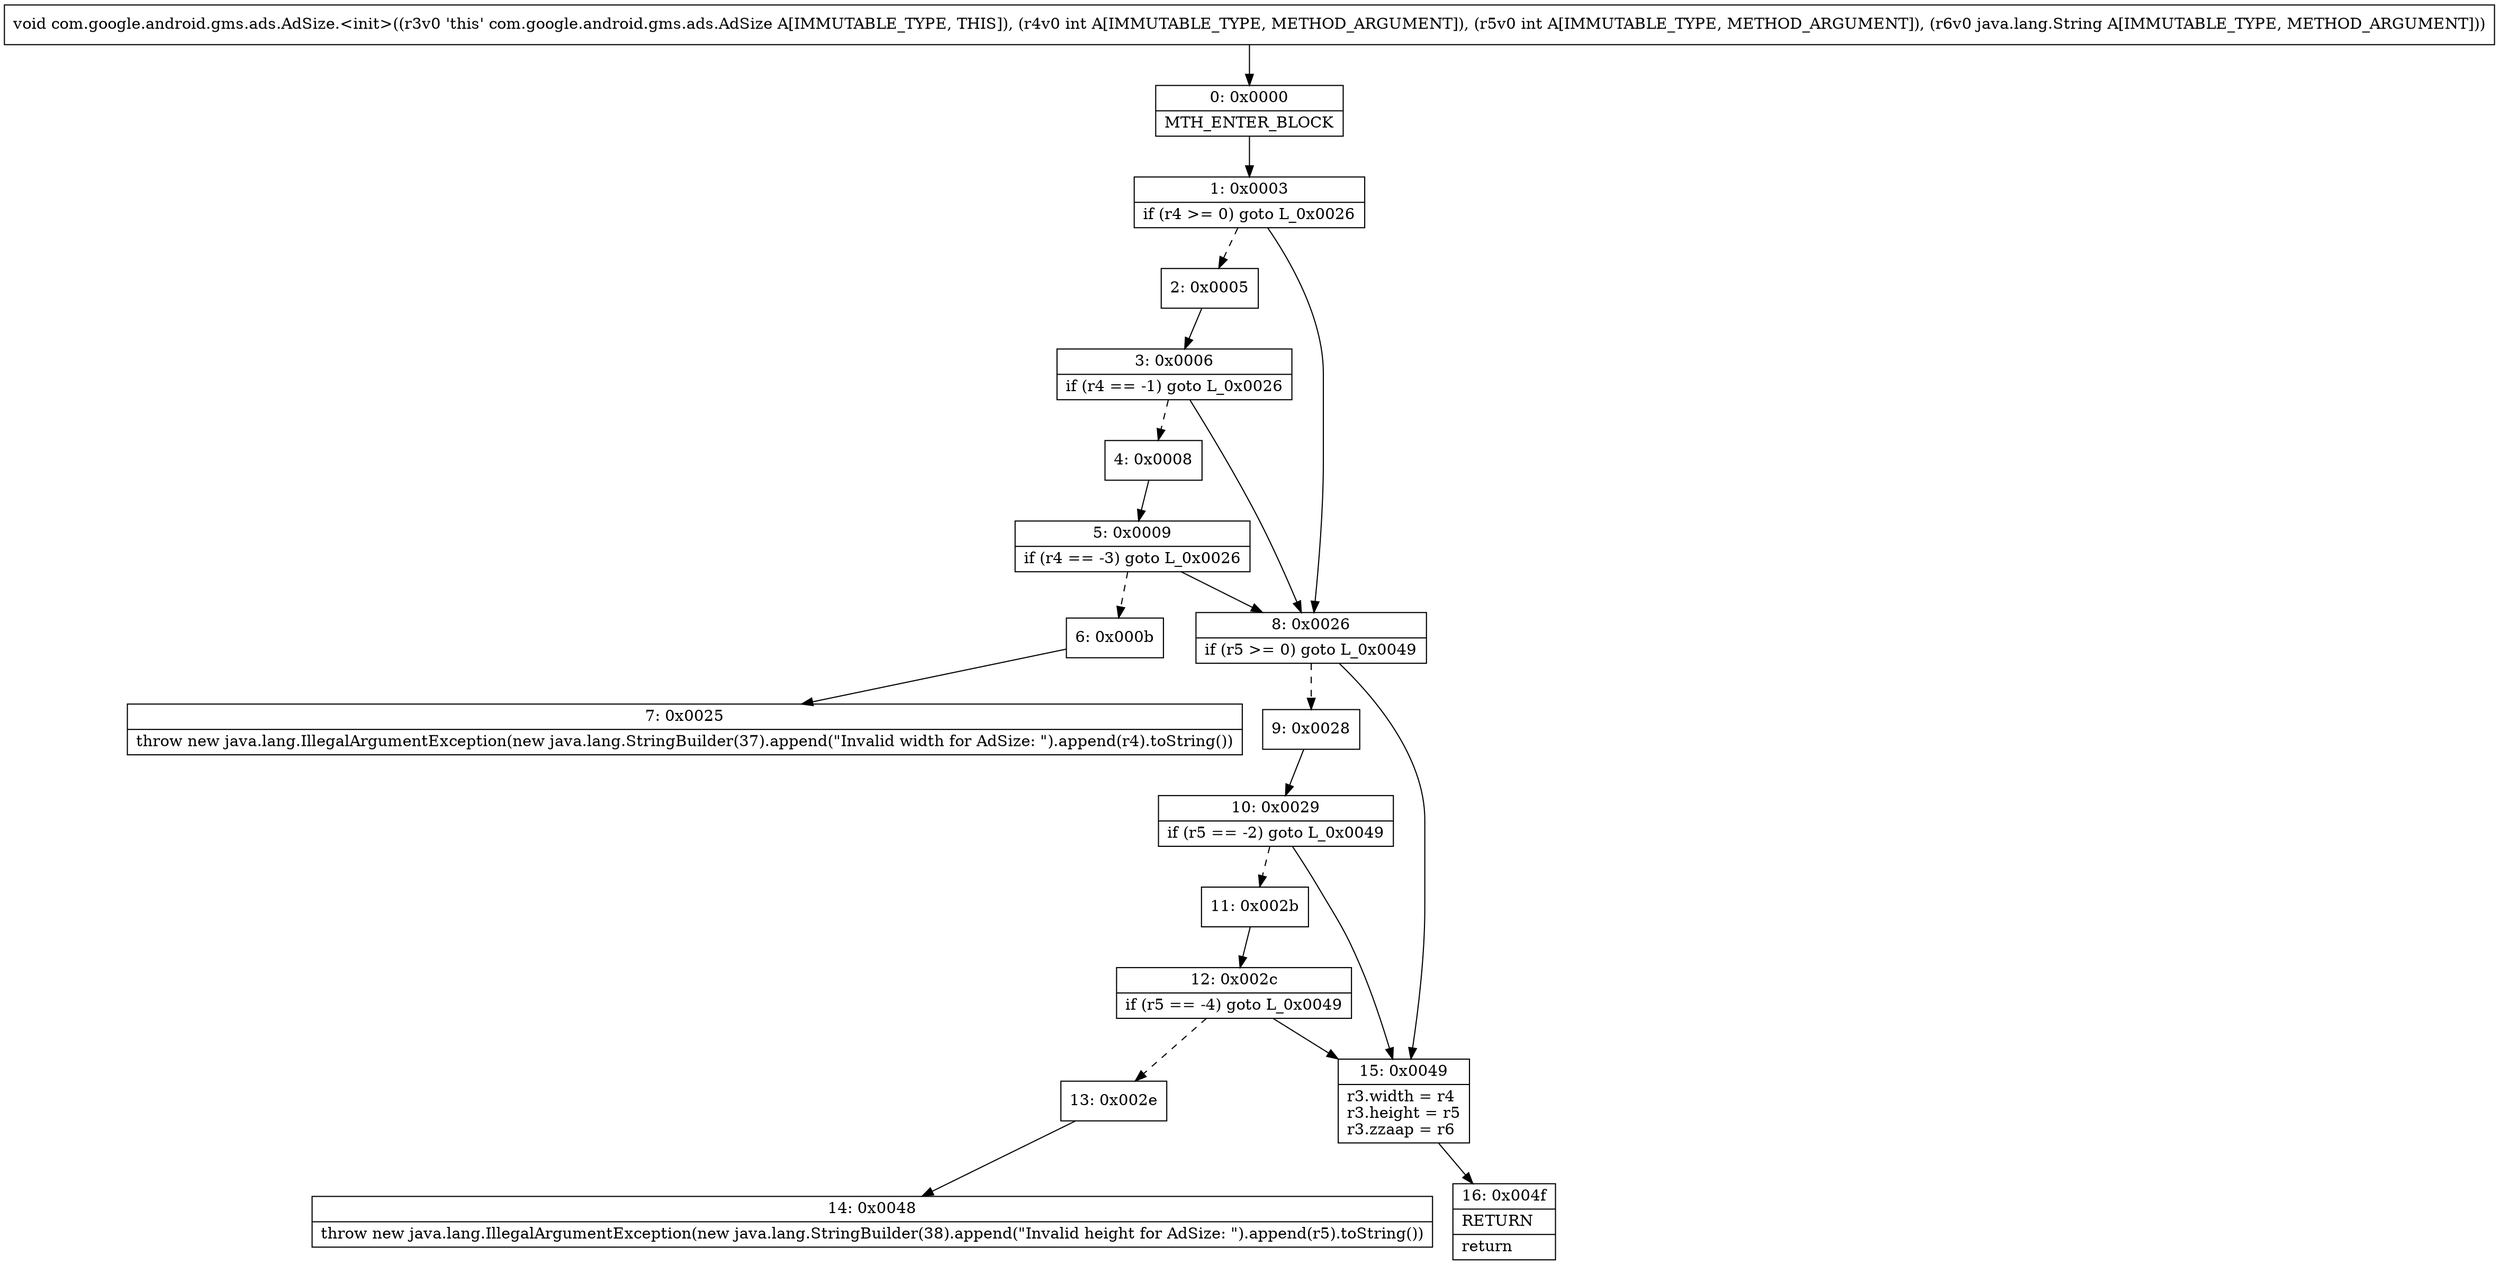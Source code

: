 digraph "CFG forcom.google.android.gms.ads.AdSize.\<init\>(IILjava\/lang\/String;)V" {
Node_0 [shape=record,label="{0\:\ 0x0000|MTH_ENTER_BLOCK\l}"];
Node_1 [shape=record,label="{1\:\ 0x0003|if (r4 \>= 0) goto L_0x0026\l}"];
Node_2 [shape=record,label="{2\:\ 0x0005}"];
Node_3 [shape=record,label="{3\:\ 0x0006|if (r4 == \-1) goto L_0x0026\l}"];
Node_4 [shape=record,label="{4\:\ 0x0008}"];
Node_5 [shape=record,label="{5\:\ 0x0009|if (r4 == \-3) goto L_0x0026\l}"];
Node_6 [shape=record,label="{6\:\ 0x000b}"];
Node_7 [shape=record,label="{7\:\ 0x0025|throw new java.lang.IllegalArgumentException(new java.lang.StringBuilder(37).append(\"Invalid width for AdSize: \").append(r4).toString())\l}"];
Node_8 [shape=record,label="{8\:\ 0x0026|if (r5 \>= 0) goto L_0x0049\l}"];
Node_9 [shape=record,label="{9\:\ 0x0028}"];
Node_10 [shape=record,label="{10\:\ 0x0029|if (r5 == \-2) goto L_0x0049\l}"];
Node_11 [shape=record,label="{11\:\ 0x002b}"];
Node_12 [shape=record,label="{12\:\ 0x002c|if (r5 == \-4) goto L_0x0049\l}"];
Node_13 [shape=record,label="{13\:\ 0x002e}"];
Node_14 [shape=record,label="{14\:\ 0x0048|throw new java.lang.IllegalArgumentException(new java.lang.StringBuilder(38).append(\"Invalid height for AdSize: \").append(r5).toString())\l}"];
Node_15 [shape=record,label="{15\:\ 0x0049|r3.width = r4\lr3.height = r5\lr3.zzaap = r6\l}"];
Node_16 [shape=record,label="{16\:\ 0x004f|RETURN\l|return\l}"];
MethodNode[shape=record,label="{void com.google.android.gms.ads.AdSize.\<init\>((r3v0 'this' com.google.android.gms.ads.AdSize A[IMMUTABLE_TYPE, THIS]), (r4v0 int A[IMMUTABLE_TYPE, METHOD_ARGUMENT]), (r5v0 int A[IMMUTABLE_TYPE, METHOD_ARGUMENT]), (r6v0 java.lang.String A[IMMUTABLE_TYPE, METHOD_ARGUMENT])) }"];
MethodNode -> Node_0;
Node_0 -> Node_1;
Node_1 -> Node_2[style=dashed];
Node_1 -> Node_8;
Node_2 -> Node_3;
Node_3 -> Node_4[style=dashed];
Node_3 -> Node_8;
Node_4 -> Node_5;
Node_5 -> Node_6[style=dashed];
Node_5 -> Node_8;
Node_6 -> Node_7;
Node_8 -> Node_9[style=dashed];
Node_8 -> Node_15;
Node_9 -> Node_10;
Node_10 -> Node_11[style=dashed];
Node_10 -> Node_15;
Node_11 -> Node_12;
Node_12 -> Node_13[style=dashed];
Node_12 -> Node_15;
Node_13 -> Node_14;
Node_15 -> Node_16;
}

